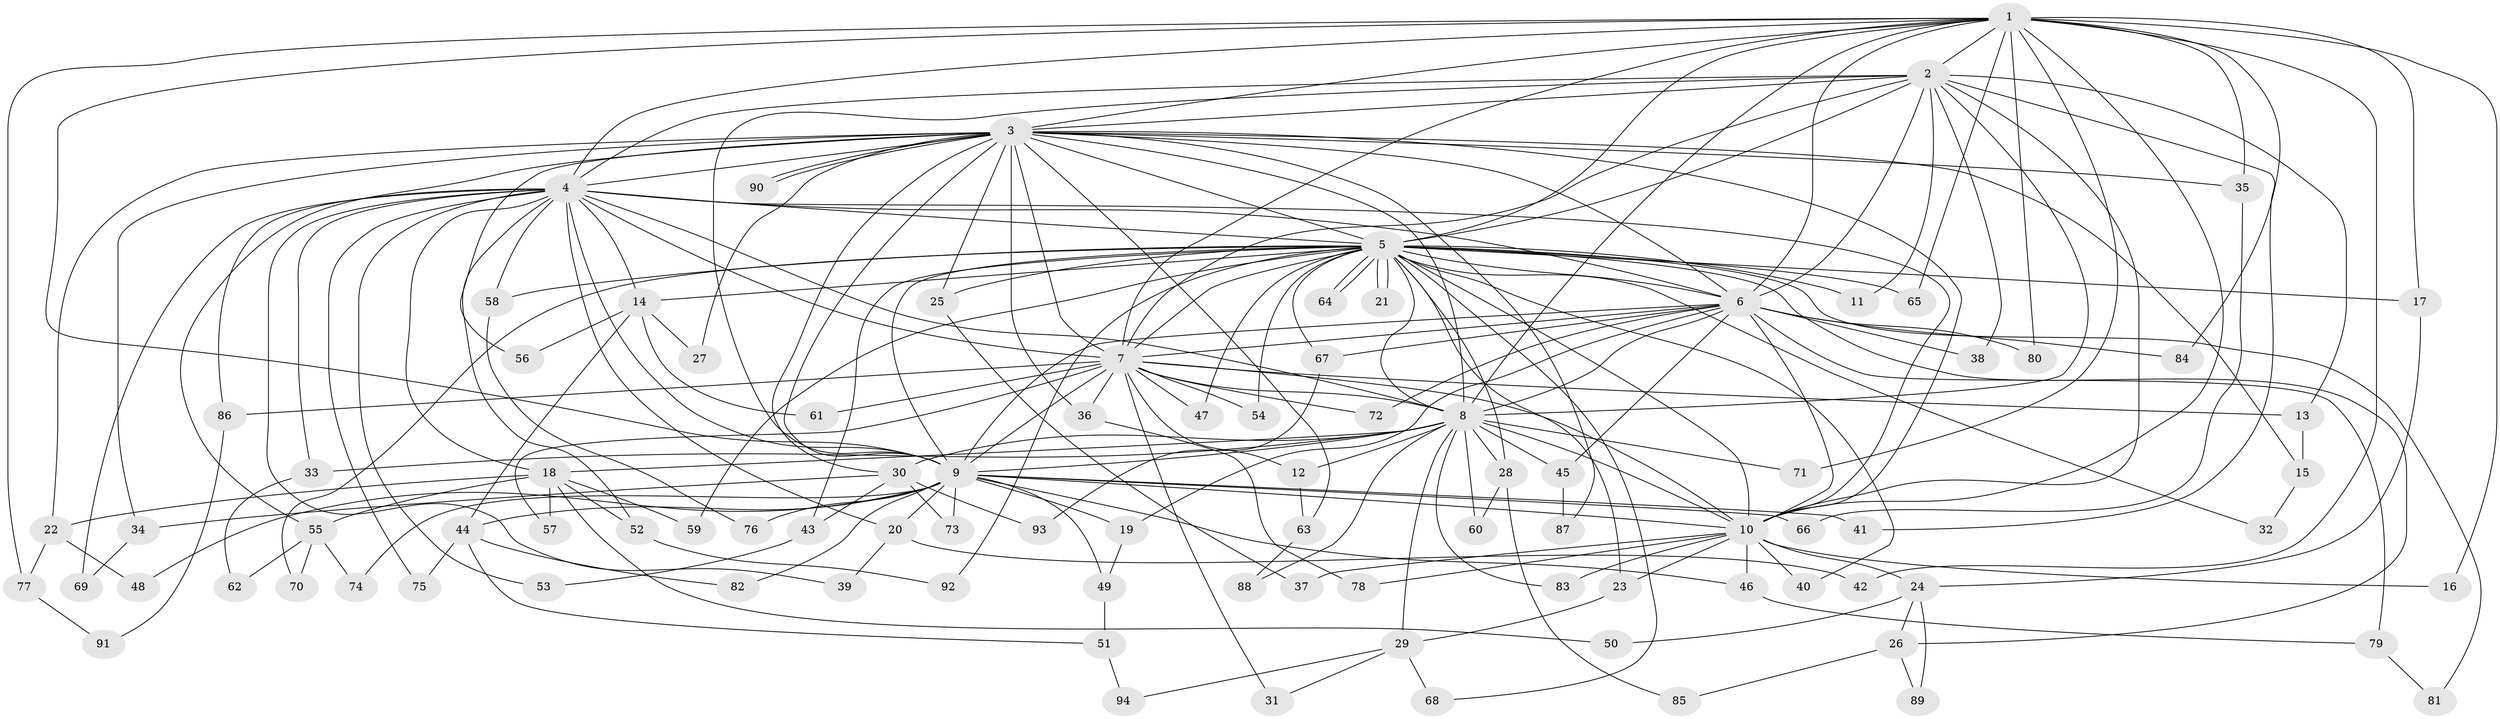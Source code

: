// Generated by graph-tools (version 1.1) at 2025/01/03/09/25 03:01:23]
// undirected, 94 vertices, 213 edges
graph export_dot {
graph [start="1"]
  node [color=gray90,style=filled];
  1;
  2;
  3;
  4;
  5;
  6;
  7;
  8;
  9;
  10;
  11;
  12;
  13;
  14;
  15;
  16;
  17;
  18;
  19;
  20;
  21;
  22;
  23;
  24;
  25;
  26;
  27;
  28;
  29;
  30;
  31;
  32;
  33;
  34;
  35;
  36;
  37;
  38;
  39;
  40;
  41;
  42;
  43;
  44;
  45;
  46;
  47;
  48;
  49;
  50;
  51;
  52;
  53;
  54;
  55;
  56;
  57;
  58;
  59;
  60;
  61;
  62;
  63;
  64;
  65;
  66;
  67;
  68;
  69;
  70;
  71;
  72;
  73;
  74;
  75;
  76;
  77;
  78;
  79;
  80;
  81;
  82;
  83;
  84;
  85;
  86;
  87;
  88;
  89;
  90;
  91;
  92;
  93;
  94;
  1 -- 2;
  1 -- 3;
  1 -- 4;
  1 -- 5;
  1 -- 6;
  1 -- 7;
  1 -- 8;
  1 -- 9;
  1 -- 10;
  1 -- 16;
  1 -- 17;
  1 -- 35;
  1 -- 42;
  1 -- 65;
  1 -- 71;
  1 -- 77;
  1 -- 80;
  1 -- 84;
  2 -- 3;
  2 -- 4;
  2 -- 5;
  2 -- 6;
  2 -- 7;
  2 -- 8;
  2 -- 9;
  2 -- 10;
  2 -- 11;
  2 -- 13;
  2 -- 38;
  2 -- 41;
  3 -- 4;
  3 -- 5;
  3 -- 6;
  3 -- 7;
  3 -- 8;
  3 -- 9;
  3 -- 10;
  3 -- 15;
  3 -- 22;
  3 -- 25;
  3 -- 27;
  3 -- 30;
  3 -- 34;
  3 -- 35;
  3 -- 36;
  3 -- 55;
  3 -- 56;
  3 -- 63;
  3 -- 87;
  3 -- 90;
  3 -- 90;
  4 -- 5;
  4 -- 6;
  4 -- 7;
  4 -- 8;
  4 -- 9;
  4 -- 10;
  4 -- 14;
  4 -- 18;
  4 -- 20;
  4 -- 33;
  4 -- 39;
  4 -- 52;
  4 -- 53;
  4 -- 58;
  4 -- 69;
  4 -- 75;
  4 -- 86;
  5 -- 6;
  5 -- 7;
  5 -- 8;
  5 -- 9;
  5 -- 10;
  5 -- 11;
  5 -- 14;
  5 -- 17;
  5 -- 21;
  5 -- 21;
  5 -- 23;
  5 -- 25;
  5 -- 26;
  5 -- 28;
  5 -- 32;
  5 -- 40;
  5 -- 43;
  5 -- 47;
  5 -- 54;
  5 -- 58;
  5 -- 59;
  5 -- 64;
  5 -- 64;
  5 -- 65;
  5 -- 67;
  5 -- 68;
  5 -- 70;
  5 -- 81;
  5 -- 92;
  6 -- 7;
  6 -- 8;
  6 -- 9;
  6 -- 10;
  6 -- 19;
  6 -- 38;
  6 -- 45;
  6 -- 67;
  6 -- 72;
  6 -- 79;
  6 -- 80;
  6 -- 84;
  7 -- 8;
  7 -- 9;
  7 -- 10;
  7 -- 12;
  7 -- 13;
  7 -- 31;
  7 -- 36;
  7 -- 47;
  7 -- 54;
  7 -- 57;
  7 -- 61;
  7 -- 72;
  7 -- 86;
  8 -- 9;
  8 -- 10;
  8 -- 12;
  8 -- 18;
  8 -- 28;
  8 -- 29;
  8 -- 30;
  8 -- 33;
  8 -- 45;
  8 -- 60;
  8 -- 71;
  8 -- 83;
  8 -- 88;
  9 -- 10;
  9 -- 19;
  9 -- 20;
  9 -- 41;
  9 -- 44;
  9 -- 46;
  9 -- 48;
  9 -- 49;
  9 -- 66;
  9 -- 73;
  9 -- 74;
  9 -- 76;
  9 -- 82;
  10 -- 16;
  10 -- 23;
  10 -- 24;
  10 -- 37;
  10 -- 40;
  10 -- 46;
  10 -- 78;
  10 -- 83;
  12 -- 63;
  13 -- 15;
  14 -- 27;
  14 -- 44;
  14 -- 56;
  14 -- 61;
  15 -- 32;
  17 -- 24;
  18 -- 22;
  18 -- 50;
  18 -- 52;
  18 -- 55;
  18 -- 57;
  18 -- 59;
  19 -- 49;
  20 -- 39;
  20 -- 42;
  22 -- 48;
  22 -- 77;
  23 -- 29;
  24 -- 26;
  24 -- 50;
  24 -- 89;
  25 -- 37;
  26 -- 85;
  26 -- 89;
  28 -- 60;
  28 -- 85;
  29 -- 31;
  29 -- 68;
  29 -- 94;
  30 -- 34;
  30 -- 43;
  30 -- 73;
  30 -- 93;
  33 -- 62;
  34 -- 69;
  35 -- 66;
  36 -- 78;
  43 -- 53;
  44 -- 51;
  44 -- 75;
  44 -- 82;
  45 -- 87;
  46 -- 79;
  49 -- 51;
  51 -- 94;
  52 -- 92;
  55 -- 62;
  55 -- 70;
  55 -- 74;
  58 -- 76;
  63 -- 88;
  67 -- 93;
  77 -- 91;
  79 -- 81;
  86 -- 91;
}
